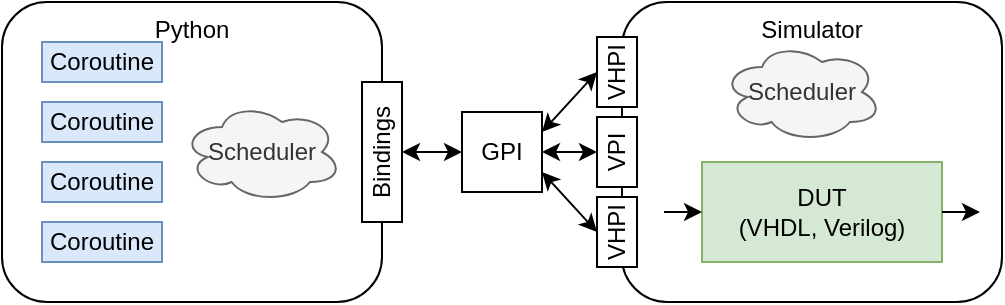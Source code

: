 <mxfile version="16.5.1" type="device"><diagram id="vomTti7XoeUnKlfPLwag" name="Page-1"><mxGraphModel dx="630" dy="586" grid="1" gridSize="10" guides="1" tooltips="1" connect="1" arrows="1" fold="1" page="1" pageScale="1" pageWidth="1600" pageHeight="1200" math="0" shadow="0"><root><mxCell id="0"/><mxCell id="1" parent="0"/><mxCell id="lqBDusMRU_i_0y0wXLZC-2" value="Simulator" style="rounded=1;whiteSpace=wrap;html=1;verticalAlign=top;" parent="1" vertex="1"><mxGeometry x="400" y="420" width="190" height="150" as="geometry"/></mxCell><mxCell id="lqBDusMRU_i_0y0wXLZC-3" value="DUT&lt;br&gt;(VHDL, Verilog)" style="rounded=0;whiteSpace=wrap;html=1;fillColor=#d5e8d4;strokeColor=#82b366;" parent="1" vertex="1"><mxGeometry x="440" y="500" width="120" height="50" as="geometry"/></mxCell><mxCell id="lqBDusMRU_i_0y0wXLZC-5" value="Coroutine" style="rounded=0;whiteSpace=wrap;html=1;fillColor=#dae8fc;strokeColor=#6c8ebf;" parent="1" vertex="1"><mxGeometry x="110" y="440" width="60" height="20" as="geometry"/></mxCell><mxCell id="lqBDusMRU_i_0y0wXLZC-11" value="VHPI" style="rounded=0;whiteSpace=wrap;html=1;rotation=-90;" parent="1" vertex="1"><mxGeometry x="380" y="445" width="35" height="20" as="geometry"/></mxCell><mxCell id="vuJ2V6cKqcK7oywXsLKD-1" value="Python" style="rounded=1;whiteSpace=wrap;html=1;fillColor=none;verticalAlign=top;" vertex="1" parent="1"><mxGeometry x="90" y="420" width="190" height="150" as="geometry"/></mxCell><mxCell id="vuJ2V6cKqcK7oywXsLKD-2" value="VPI" style="rounded=0;whiteSpace=wrap;html=1;rotation=-90;" vertex="1" parent="1"><mxGeometry x="380" y="485" width="35" height="20" as="geometry"/></mxCell><mxCell id="vuJ2V6cKqcK7oywXsLKD-3" value="VHPI" style="rounded=0;whiteSpace=wrap;html=1;rotation=-90;" vertex="1" parent="1"><mxGeometry x="380" y="525" width="35" height="20" as="geometry"/></mxCell><mxCell id="vuJ2V6cKqcK7oywXsLKD-19" style="rounded=0;orthogonalLoop=1;jettySize=auto;html=1;exitX=1;exitY=0.25;exitDx=0;exitDy=0;entryX=0.5;entryY=0;entryDx=0;entryDy=0;startArrow=classic;startFill=1;" edge="1" parent="1" source="vuJ2V6cKqcK7oywXsLKD-5" target="lqBDusMRU_i_0y0wXLZC-11"><mxGeometry relative="1" as="geometry"/></mxCell><mxCell id="vuJ2V6cKqcK7oywXsLKD-20" style="edgeStyle=none;rounded=0;orthogonalLoop=1;jettySize=auto;html=1;exitX=1;exitY=0.5;exitDx=0;exitDy=0;entryX=0.5;entryY=0;entryDx=0;entryDy=0;startArrow=classic;startFill=1;" edge="1" parent="1" source="vuJ2V6cKqcK7oywXsLKD-5" target="vuJ2V6cKqcK7oywXsLKD-2"><mxGeometry relative="1" as="geometry"/></mxCell><mxCell id="vuJ2V6cKqcK7oywXsLKD-21" style="edgeStyle=none;rounded=0;orthogonalLoop=1;jettySize=auto;html=1;exitX=1;exitY=0.75;exitDx=0;exitDy=0;entryX=0.5;entryY=0;entryDx=0;entryDy=0;startArrow=classic;startFill=1;" edge="1" parent="1" source="vuJ2V6cKqcK7oywXsLKD-5" target="vuJ2V6cKqcK7oywXsLKD-3"><mxGeometry relative="1" as="geometry"/></mxCell><mxCell id="vuJ2V6cKqcK7oywXsLKD-5" value="GPI" style="rounded=0;whiteSpace=wrap;html=1;fillColor=none;" vertex="1" parent="1"><mxGeometry x="320" y="475" width="40" height="40" as="geometry"/></mxCell><mxCell id="vuJ2V6cKqcK7oywXsLKD-6" value="Coroutine" style="rounded=0;whiteSpace=wrap;html=1;fillColor=#dae8fc;strokeColor=#6c8ebf;" vertex="1" parent="1"><mxGeometry x="110" y="470" width="60" height="20" as="geometry"/></mxCell><mxCell id="vuJ2V6cKqcK7oywXsLKD-7" value="Coroutine" style="rounded=0;whiteSpace=wrap;html=1;fillColor=#dae8fc;strokeColor=#6c8ebf;" vertex="1" parent="1"><mxGeometry x="110" y="500" width="60" height="20" as="geometry"/></mxCell><mxCell id="vuJ2V6cKqcK7oywXsLKD-8" value="Coroutine" style="rounded=0;whiteSpace=wrap;html=1;fillColor=#dae8fc;strokeColor=#6c8ebf;" vertex="1" parent="1"><mxGeometry x="110" y="530" width="60" height="20" as="geometry"/></mxCell><mxCell id="vuJ2V6cKqcK7oywXsLKD-18" style="edgeStyle=orthogonalEdgeStyle;rounded=0;orthogonalLoop=1;jettySize=auto;html=1;exitX=0.5;exitY=1;exitDx=0;exitDy=0;entryX=0;entryY=0.5;entryDx=0;entryDy=0;startArrow=classic;startFill=1;" edge="1" parent="1" source="vuJ2V6cKqcK7oywXsLKD-14" target="vuJ2V6cKqcK7oywXsLKD-5"><mxGeometry relative="1" as="geometry"/></mxCell><mxCell id="vuJ2V6cKqcK7oywXsLKD-14" value="Bindings" style="rounded=0;whiteSpace=wrap;html=1;fillColor=default;rotation=-90;" vertex="1" parent="1"><mxGeometry x="245" y="485" width="70" height="20" as="geometry"/></mxCell><mxCell id="vuJ2V6cKqcK7oywXsLKD-16" value="Scheduler" style="ellipse;shape=cloud;whiteSpace=wrap;html=1;shadow=0;sketch=0;strokeWidth=1;fillColor=#f5f5f5;fontColor=#333333;strokeColor=#666666;" vertex="1" parent="1"><mxGeometry x="180" y="470" width="80" height="50" as="geometry"/></mxCell><mxCell id="vuJ2V6cKqcK7oywXsLKD-27" value="" style="endArrow=classic;html=1;rounded=0;exitX=1;exitY=0.5;exitDx=0;exitDy=0;endFill=1;" edge="1" parent="1" source="lqBDusMRU_i_0y0wXLZC-3"><mxGeometry width="50" height="50" relative="1" as="geometry"><mxPoint x="600" y="630" as="sourcePoint"/><mxPoint x="579" y="525" as="targetPoint"/></mxGeometry></mxCell><mxCell id="vuJ2V6cKqcK7oywXsLKD-28" value="" style="endArrow=classic;html=1;rounded=0;endFill=1;entryX=0;entryY=0.5;entryDx=0;entryDy=0;" edge="1" parent="1" target="lqBDusMRU_i_0y0wXLZC-3"><mxGeometry width="50" height="50" relative="1" as="geometry"><mxPoint x="421" y="525" as="sourcePoint"/><mxPoint x="440" y="519.52" as="targetPoint"/></mxGeometry></mxCell><mxCell id="vuJ2V6cKqcK7oywXsLKD-29" value="Scheduler" style="ellipse;shape=cloud;whiteSpace=wrap;html=1;shadow=0;sketch=0;strokeWidth=1;fillColor=#f5f5f5;fontColor=#333333;strokeColor=#666666;" vertex="1" parent="1"><mxGeometry x="450" y="440" width="80" height="50" as="geometry"/></mxCell></root></mxGraphModel></diagram></mxfile>